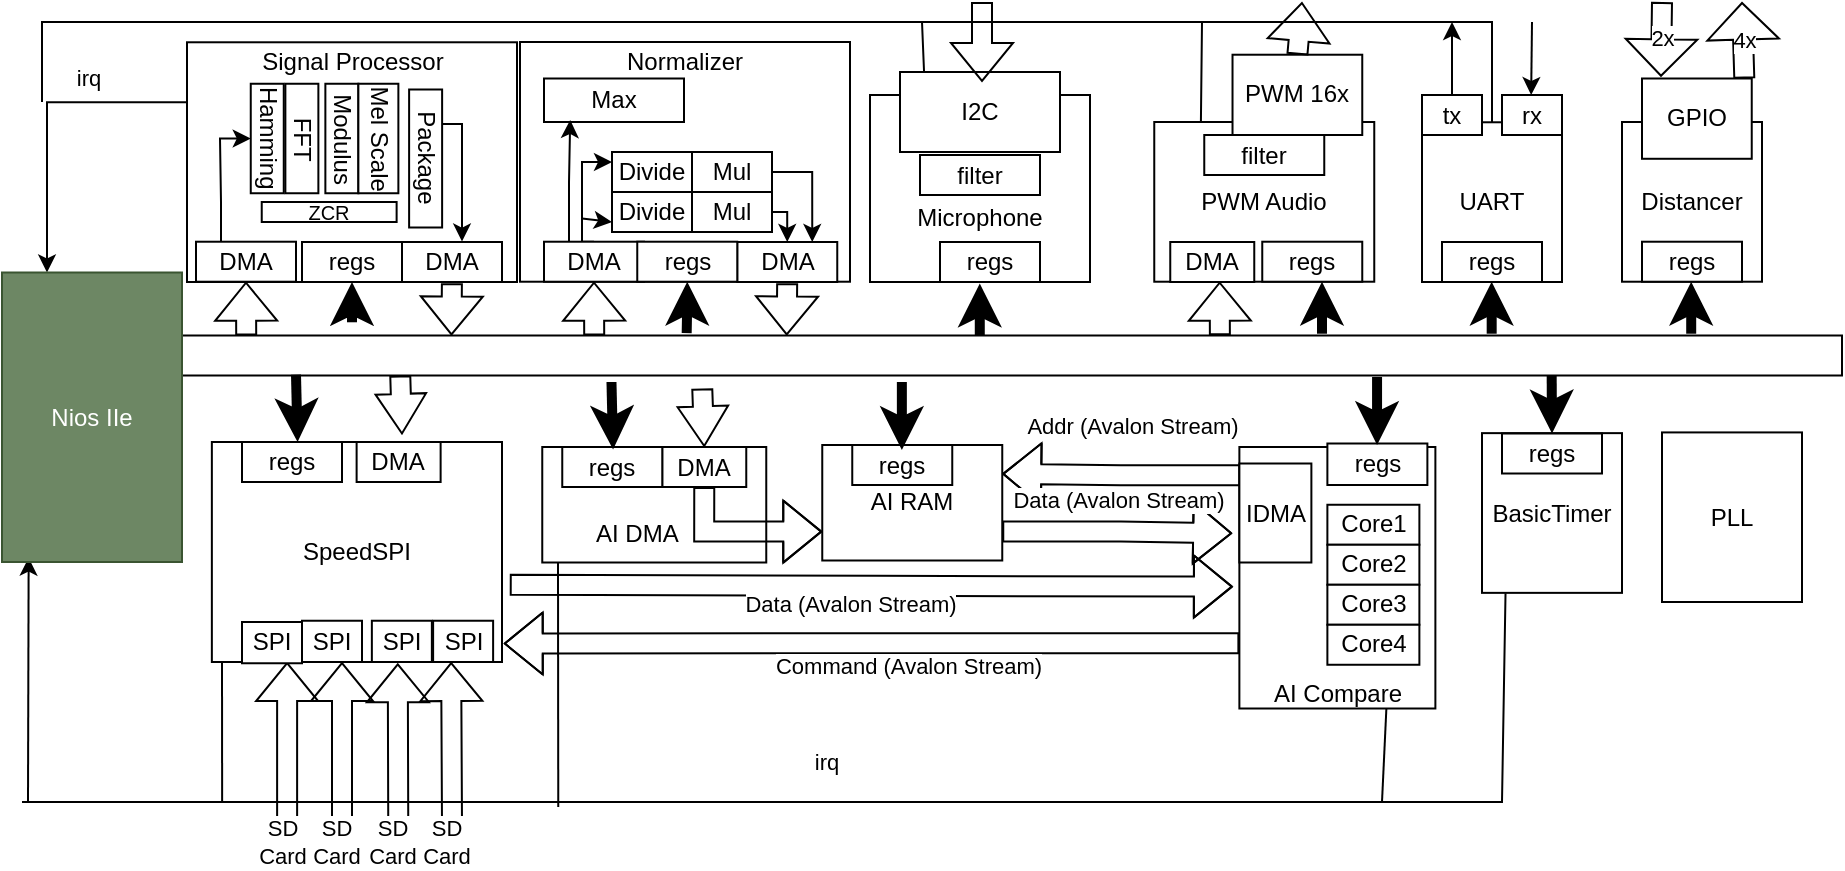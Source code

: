<mxfile version="23.1.5" type="device">
  <diagram name="Strona-1" id="I7DZua1e1ifhqDZcmrwz">
    <mxGraphModel dx="1147" dy="766" grid="1" gridSize="10" guides="1" tooltips="1" connect="1" arrows="1" fold="1" page="1" pageScale="1" pageWidth="1000" pageHeight="450" math="0" shadow="0">
      <root>
        <mxCell id="0" />
        <mxCell id="1" parent="0" />
        <mxCell id="tonet2kMceCvSD0oCQCj-22" value="Data (Avalon Stream)" style="edgeStyle=orthogonalEdgeStyle;rounded=0;orthogonalLoop=1;jettySize=auto;html=1;entryX=-0.033;entryY=0.534;entryDx=0;entryDy=0;shape=flexArrow;entryPerimeter=0;" parent="1" target="tonet2kMceCvSD0oCQCj-4" edge="1">
          <mxGeometry x="-0.058" y="-9" relative="1" as="geometry">
            <mxPoint as="offset" />
            <Array as="points" />
            <mxPoint x="283.87" y="291.403" as="sourcePoint" />
            <mxPoint x="594.0" y="291.382" as="targetPoint" />
          </mxGeometry>
        </mxCell>
        <mxCell id="tonet2kMceCvSD0oCQCj-2" value="SpeedSPI" style="rounded=0;whiteSpace=wrap;html=1;" parent="1" vertex="1">
          <mxGeometry x="134.93" y="220" width="145.07" height="110" as="geometry" />
        </mxCell>
        <mxCell id="tonet2kMceCvSD0oCQCj-3" value="" style="rounded=0;whiteSpace=wrap;html=1;" parent="1" vertex="1">
          <mxGeometry x="100" y="166.75" width="850" height="20" as="geometry" />
        </mxCell>
        <mxCell id="tonet2kMceCvSD0oCQCj-4" value="&lt;br&gt;&lt;br&gt;&lt;br&gt;&lt;br&gt;&lt;br&gt;&lt;br&gt;&lt;br&gt;&lt;br&gt;AI Compare" style="rounded=0;whiteSpace=wrap;html=1;" parent="1" vertex="1">
          <mxGeometry x="648.69" y="222.5" width="98" height="130.75" as="geometry" />
        </mxCell>
        <mxCell id="tonet2kMceCvSD0oCQCj-5" value="&lt;br&gt;&lt;br&gt;Microphone" style="rounded=0;whiteSpace=wrap;html=1;" parent="1" vertex="1">
          <mxGeometry x="464" y="46.5" width="110" height="93.5" as="geometry" />
        </mxCell>
        <mxCell id="35LEq4aCd4Z8V4UaqVQG-8" value="irq" style="edgeStyle=orthogonalEdgeStyle;rounded=0;orthogonalLoop=1;jettySize=auto;html=1;exitX=0;exitY=0.25;exitDx=0;exitDy=0;entryX=0.25;entryY=0;entryDx=0;entryDy=0;" parent="1" source="tonet2kMceCvSD0oCQCj-6" target="tonet2kMceCvSD0oCQCj-1" edge="1">
          <mxGeometry x="-0.362" y="-12" relative="1" as="geometry">
            <mxPoint as="offset" />
          </mxGeometry>
        </mxCell>
        <mxCell id="tonet2kMceCvSD0oCQCj-6" value="Signal Processor&lt;div&gt;&lt;br&gt;&lt;/div&gt;&lt;div&gt;&lt;br&gt;&lt;/div&gt;&lt;div&gt;&lt;br&gt;&lt;/div&gt;&lt;div&gt;&lt;br&gt;&lt;/div&gt;&lt;div&gt;&lt;br&gt;&lt;/div&gt;&lt;div&gt;&lt;br&gt;&lt;/div&gt;&lt;div&gt;&lt;br&gt;&lt;/div&gt;" style="rounded=0;whiteSpace=wrap;html=1;" parent="1" vertex="1">
          <mxGeometry x="122.5" y="20.14" width="165" height="119.86" as="geometry" />
        </mxCell>
        <mxCell id="tonet2kMceCvSD0oCQCj-8" value="DMA" style="rounded=0;whiteSpace=wrap;html=1;" parent="1" vertex="1">
          <mxGeometry x="230" y="120" width="50" height="20" as="geometry" />
        </mxCell>
        <mxCell id="tonet2kMceCvSD0oCQCj-10" value="AI RAM" style="rounded=0;whiteSpace=wrap;html=1;" parent="1" vertex="1">
          <mxGeometry x="440.13" y="221.5" width="90" height="57.75" as="geometry" />
        </mxCell>
        <mxCell id="tonet2kMceCvSD0oCQCj-11" value="&lt;br&gt;&lt;br&gt;AI DMA&amp;nbsp; &amp;nbsp; &amp;nbsp;" style="rounded=0;whiteSpace=wrap;html=1;" parent="1" vertex="1">
          <mxGeometry x="300.13" y="222.5" width="112" height="57.75" as="geometry" />
        </mxCell>
        <mxCell id="35LEq4aCd4Z8V4UaqVQG-35" style="edgeStyle=orthogonalEdgeStyle;rounded=0;orthogonalLoop=1;jettySize=auto;html=1;exitX=0.25;exitY=0;exitDx=0;exitDy=0;entryX=0.5;entryY=1;entryDx=0;entryDy=0;" parent="1" source="tonet2kMceCvSD0oCQCj-12" target="35LEq4aCd4Z8V4UaqVQG-23" edge="1">
          <mxGeometry relative="1" as="geometry">
            <Array as="points">
              <mxPoint x="139" y="100" />
              <mxPoint x="139" y="68" />
            </Array>
          </mxGeometry>
        </mxCell>
        <mxCell id="tonet2kMceCvSD0oCQCj-12" value="DMA" style="rounded=0;whiteSpace=wrap;html=1;" parent="1" vertex="1">
          <mxGeometry x="127" y="119.86" width="50" height="20" as="geometry" />
        </mxCell>
        <mxCell id="tonet2kMceCvSD0oCQCj-19" style="edgeStyle=orthogonalEdgeStyle;rounded=0;orthogonalLoop=1;jettySize=auto;html=1;exitX=0.5;exitY=1;exitDx=0;exitDy=0;entryX=0;entryY=0.75;entryDx=0;entryDy=0;shape=flexArrow;" parent="1" source="tonet2kMceCvSD0oCQCj-7" target="tonet2kMceCvSD0oCQCj-10" edge="1">
          <mxGeometry relative="1" as="geometry" />
        </mxCell>
        <mxCell id="tonet2kMceCvSD0oCQCj-7" value="DMA" style="rounded=0;whiteSpace=wrap;html=1;" parent="1" vertex="1">
          <mxGeometry x="360.13" y="222.5" width="42" height="20" as="geometry" />
        </mxCell>
        <mxCell id="tonet2kMceCvSD0oCQCj-13" value="regs" style="rounded=0;whiteSpace=wrap;html=1;" parent="1" vertex="1">
          <mxGeometry x="310.13" y="222.5" width="50" height="20" as="geometry" />
        </mxCell>
        <mxCell id="tonet2kMceCvSD0oCQCj-15" value="regs" style="rounded=0;whiteSpace=wrap;html=1;" parent="1" vertex="1">
          <mxGeometry x="499" y="120" width="50" height="20" as="geometry" />
        </mxCell>
        <mxCell id="tonet2kMceCvSD0oCQCj-16" value="regs" style="rounded=0;whiteSpace=wrap;html=1;" parent="1" vertex="1">
          <mxGeometry x="692.69" y="220.75" width="50" height="20.75" as="geometry" />
        </mxCell>
        <mxCell id="tonet2kMceCvSD0oCQCj-17" value="regs" style="rounded=0;whiteSpace=wrap;html=1;" parent="1" vertex="1">
          <mxGeometry x="180" y="120" width="50" height="20" as="geometry" />
        </mxCell>
        <mxCell id="JLmv91pbufhecPj-X8_o-48" style="edgeStyle=orthogonalEdgeStyle;rounded=0;orthogonalLoop=1;jettySize=auto;html=1;exitX=0.017;exitY=0.119;exitDx=0;exitDy=0;entryX=1;entryY=0.25;entryDx=0;entryDy=0;exitPerimeter=0;shape=flexArrow;" parent="1" source="tonet2kMceCvSD0oCQCj-20" target="tonet2kMceCvSD0oCQCj-10" edge="1">
          <mxGeometry relative="1" as="geometry" />
        </mxCell>
        <mxCell id="JLmv91pbufhecPj-X8_o-49" value="Addr (Avalon Stream)" style="edgeLabel;html=1;align=center;verticalAlign=middle;resizable=0;points=[];" parent="JLmv91pbufhecPj-X8_o-48" vertex="1" connectable="0">
          <mxGeometry x="0.162" y="-9" relative="1" as="geometry">
            <mxPoint x="14" y="-15" as="offset" />
          </mxGeometry>
        </mxCell>
        <mxCell id="tonet2kMceCvSD0oCQCj-20" value="IDMA" style="rounded=0;whiteSpace=wrap;html=1;" parent="1" vertex="1">
          <mxGeometry x="648.69" y="230.75" width="36" height="49.5" as="geometry" />
        </mxCell>
        <mxCell id="tonet2kMceCvSD0oCQCj-25" value="" style="endArrow=classic;html=1;rounded=0;entryX=0.5;entryY=0;entryDx=0;entryDy=0;exitX=0.243;exitY=0.939;exitDx=0;exitDy=0;exitPerimeter=0;strokeWidth=5;" parent="1" edge="1">
          <mxGeometry width="50" height="50" relative="1" as="geometry">
            <mxPoint x="334.74" y="190.0" as="sourcePoint" />
            <mxPoint x="335.53" y="223.72" as="targetPoint" />
          </mxGeometry>
        </mxCell>
        <mxCell id="tonet2kMceCvSD0oCQCj-27" value="" style="endArrow=classic;html=1;rounded=0;entryX=0.5;entryY=0;entryDx=0;entryDy=0;shape=flexArrow;endWidth=14.286;endSize=6.267;" parent="1" target="tonet2kMceCvSD0oCQCj-7" edge="1">
          <mxGeometry width="50" height="50" relative="1" as="geometry">
            <mxPoint x="380.13" y="193.25" as="sourcePoint" />
            <mxPoint x="430.13" y="203.25" as="targetPoint" />
          </mxGeometry>
        </mxCell>
        <mxCell id="tonet2kMceCvSD0oCQCj-28" value="" style="endArrow=classic;html=1;rounded=0;entryX=0.5;entryY=1;entryDx=0;entryDy=0;shape=flexArrow;exitX=0.155;exitY=0.007;exitDx=0;exitDy=0;exitPerimeter=0;" parent="1" target="tonet2kMceCvSD0oCQCj-12" edge="1">
          <mxGeometry width="50" height="50" relative="1" as="geometry">
            <mxPoint x="152.1" y="166.75" as="sourcePoint" />
            <mxPoint x="267" y="238.11" as="targetPoint" />
          </mxGeometry>
        </mxCell>
        <mxCell id="tonet2kMceCvSD0oCQCj-29" style="edgeStyle=orthogonalEdgeStyle;rounded=0;orthogonalLoop=1;jettySize=auto;html=1;entryX=0.309;entryY=-0.032;entryDx=0;entryDy=0;entryPerimeter=0;shape=flexArrow;" parent="1" edge="1">
          <mxGeometry relative="1" as="geometry">
            <mxPoint x="254.95" y="140.64" as="sourcePoint" />
            <mxPoint x="254.73" y="166.75" as="targetPoint" />
          </mxGeometry>
        </mxCell>
        <mxCell id="tonet2kMceCvSD0oCQCj-30" value="" style="endArrow=classic;html=1;rounded=0;entryX=0.5;entryY=1;entryDx=0;entryDy=0;strokeWidth=5;" parent="1" target="tonet2kMceCvSD0oCQCj-17" edge="1">
          <mxGeometry width="50" height="50" relative="1" as="geometry">
            <mxPoint x="205" y="160.14" as="sourcePoint" />
            <mxPoint x="287" y="170" as="targetPoint" />
          </mxGeometry>
        </mxCell>
        <mxCell id="35LEq4aCd4Z8V4UaqVQG-1" value="regs" style="rounded=0;whiteSpace=wrap;html=1;" parent="1" vertex="1">
          <mxGeometry x="455.13" y="221.5" width="50" height="20" as="geometry" />
        </mxCell>
        <mxCell id="35LEq4aCd4Z8V4UaqVQG-2" value="" style="endArrow=classic;html=1;rounded=0;entryX=0.5;entryY=0;entryDx=0;entryDy=0;exitX=0.155;exitY=0.929;exitDx=0;exitDy=0;exitPerimeter=0;strokeWidth=5;" parent="1" edge="1">
          <mxGeometry width="50" height="50" relative="1" as="geometry">
            <mxPoint x="479.93" y="190" as="sourcePoint" />
            <mxPoint x="479.93" y="224" as="targetPoint" />
          </mxGeometry>
        </mxCell>
        <mxCell id="35LEq4aCd4Z8V4UaqVQG-3" value="" style="endArrow=none;html=1;rounded=0;" parent="1" edge="1">
          <mxGeometry width="50" height="50" relative="1" as="geometry">
            <mxPoint x="308" y="280" as="sourcePoint" />
            <mxPoint x="308.13" y="402.5" as="targetPoint" />
          </mxGeometry>
        </mxCell>
        <mxCell id="35LEq4aCd4Z8V4UaqVQG-5" value="" style="endArrow=none;html=1;rounded=0;exitX=0.75;exitY=1;exitDx=0;exitDy=0;" parent="1" source="tonet2kMceCvSD0oCQCj-4" edge="1">
          <mxGeometry width="50" height="50" relative="1" as="geometry">
            <mxPoint x="548.69" y="282.5" as="sourcePoint" />
            <mxPoint x="720" y="400" as="targetPoint" />
          </mxGeometry>
        </mxCell>
        <mxCell id="35LEq4aCd4Z8V4UaqVQG-6" value="irq" style="endArrow=none;html=1;rounded=0;" parent="1" edge="1">
          <mxGeometry x="-0.216" y="-20" width="50" height="50" relative="1" as="geometry">
            <mxPoint x="700" y="400" as="sourcePoint" />
            <mxPoint x="40" y="400" as="targetPoint" />
            <mxPoint as="offset" />
          </mxGeometry>
        </mxCell>
        <mxCell id="35LEq4aCd4Z8V4UaqVQG-9" value="" style="endArrow=classic;html=1;rounded=0;entryX=0.148;entryY=0.985;entryDx=0;entryDy=0;entryPerimeter=0;" parent="1" target="tonet2kMceCvSD0oCQCj-1" edge="1">
          <mxGeometry width="50" height="50" relative="1" as="geometry">
            <mxPoint x="43" y="400" as="sourcePoint" />
            <mxPoint x="450" y="240" as="targetPoint" />
          </mxGeometry>
        </mxCell>
        <mxCell id="35LEq4aCd4Z8V4UaqVQG-10" value="" style="endArrow=classic;html=1;rounded=0;entryX=0.5;entryY=1;entryDx=0;entryDy=0;exitX=0.46;exitY=-0.019;exitDx=0;exitDy=0;exitPerimeter=0;strokeWidth=5;" parent="1" edge="1">
          <mxGeometry width="50" height="50" relative="1" as="geometry">
            <mxPoint x="518.89" y="166.75" as="sourcePoint" />
            <mxPoint x="518.89" y="140.75" as="targetPoint" />
          </mxGeometry>
        </mxCell>
        <mxCell id="35LEq4aCd4Z8V4UaqVQG-13" value="" style="endArrow=classic;html=1;rounded=0;entryX=0.5;entryY=0;entryDx=0;entryDy=0;exitX=0.155;exitY=0.929;exitDx=0;exitDy=0;exitPerimeter=0;strokeWidth=5;" parent="1" edge="1">
          <mxGeometry width="50" height="50" relative="1" as="geometry">
            <mxPoint x="717.53" y="187.5" as="sourcePoint" />
            <mxPoint x="717.53" y="221.5" as="targetPoint" />
          </mxGeometry>
        </mxCell>
        <mxCell id="35LEq4aCd4Z8V4UaqVQG-15" value="Normalizer&lt;br&gt;&lt;br&gt;&lt;br&gt;&lt;br&gt;&lt;div&gt;&lt;br&gt;&lt;/div&gt;&lt;div&gt;&lt;br&gt;&lt;/div&gt;&lt;div&gt;&lt;br&gt;&lt;/div&gt;&lt;div&gt;&lt;br&gt;&lt;/div&gt;" style="rounded=0;whiteSpace=wrap;html=1;" parent="1" vertex="1">
          <mxGeometry x="289" y="20" width="165" height="119.86" as="geometry" />
        </mxCell>
        <mxCell id="35LEq4aCd4Z8V4UaqVQG-16" value="DMA" style="rounded=0;whiteSpace=wrap;html=1;" parent="1" vertex="1">
          <mxGeometry x="397.63" y="120.0" width="50" height="20" as="geometry" />
        </mxCell>
        <mxCell id="35LEq4aCd4Z8V4UaqVQG-46" style="edgeStyle=orthogonalEdgeStyle;rounded=0;orthogonalLoop=1;jettySize=auto;html=1;exitX=0.5;exitY=0;exitDx=0;exitDy=0;entryX=0;entryY=0.25;entryDx=0;entryDy=0;" parent="1" source="35LEq4aCd4Z8V4UaqVQG-17" target="35LEq4aCd4Z8V4UaqVQG-44" edge="1">
          <mxGeometry relative="1" as="geometry">
            <Array as="points">
              <mxPoint x="320" y="120" />
              <mxPoint x="320" y="80" />
            </Array>
          </mxGeometry>
        </mxCell>
        <mxCell id="35LEq4aCd4Z8V4UaqVQG-17" value="DMA" style="rounded=0;whiteSpace=wrap;html=1;" parent="1" vertex="1">
          <mxGeometry x="301" y="119.86" width="50" height="20" as="geometry" />
        </mxCell>
        <mxCell id="35LEq4aCd4Z8V4UaqVQG-18" value="regs" style="rounded=0;whiteSpace=wrap;html=1;" parent="1" vertex="1">
          <mxGeometry x="347.63" y="119.86" width="50" height="20" as="geometry" />
        </mxCell>
        <mxCell id="35LEq4aCd4Z8V4UaqVQG-19" value="" style="endArrow=classic;html=1;rounded=0;entryX=0.5;entryY=1;entryDx=0;entryDy=0;shape=flexArrow;exitX=0.155;exitY=0.007;exitDx=0;exitDy=0;exitPerimeter=0;" parent="1" target="35LEq4aCd4Z8V4UaqVQG-17" edge="1">
          <mxGeometry width="50" height="50" relative="1" as="geometry">
            <mxPoint x="326.1" y="166.75" as="sourcePoint" />
            <mxPoint x="441" y="238.11" as="targetPoint" />
          </mxGeometry>
        </mxCell>
        <mxCell id="35LEq4aCd4Z8V4UaqVQG-20" style="edgeStyle=orthogonalEdgeStyle;rounded=0;orthogonalLoop=1;jettySize=auto;html=1;entryX=0.309;entryY=-0.032;entryDx=0;entryDy=0;entryPerimeter=0;shape=flexArrow;" parent="1" edge="1">
          <mxGeometry relative="1" as="geometry">
            <mxPoint x="422.58" y="140.64" as="sourcePoint" />
            <mxPoint x="422.36" y="166.75" as="targetPoint" />
          </mxGeometry>
        </mxCell>
        <mxCell id="35LEq4aCd4Z8V4UaqVQG-21" value="" style="endArrow=classic;html=1;rounded=0;entryX=0.5;entryY=1;entryDx=0;entryDy=0;strokeWidth=5;exitX=0.693;exitY=-0.052;exitDx=0;exitDy=0;exitPerimeter=0;" parent="1" target="35LEq4aCd4Z8V4UaqVQG-18" edge="1">
          <mxGeometry width="50" height="50" relative="1" as="geometry">
            <mxPoint x="372.34" y="165.57" as="sourcePoint" />
            <mxPoint x="447.63" y="169.72" as="targetPoint" />
            <Array as="points">
              <mxPoint x="372.63" y="149.86" />
            </Array>
          </mxGeometry>
        </mxCell>
        <mxCell id="35LEq4aCd4Z8V4UaqVQG-23" value="Hamming" style="rounded=0;whiteSpace=wrap;html=1;rotation=90;" parent="1" vertex="1">
          <mxGeometry x="135.25" y="60" width="54.75" height="16.5" as="geometry" />
        </mxCell>
        <mxCell id="35LEq4aCd4Z8V4UaqVQG-24" value="FFT" style="rounded=0;whiteSpace=wrap;html=1;rotation=90;" parent="1" vertex="1">
          <mxGeometry x="152.56" y="60" width="54.75" height="16.5" as="geometry" />
        </mxCell>
        <mxCell id="35LEq4aCd4Z8V4UaqVQG-26" value="Modulus" style="rounded=0;whiteSpace=wrap;html=1;rotation=90;" parent="1" vertex="1">
          <mxGeometry x="172.56" y="60" width="54.75" height="16.5" as="geometry" />
        </mxCell>
        <mxCell id="35LEq4aCd4Z8V4UaqVQG-29" value="Mel Scale" style="rounded=0;whiteSpace=wrap;html=1;rotation=90;" parent="1" vertex="1">
          <mxGeometry x="190.81" y="58.25" width="54.75" height="20" as="geometry" />
        </mxCell>
        <mxCell id="35LEq4aCd4Z8V4UaqVQG-39" style="edgeStyle=orthogonalEdgeStyle;rounded=0;orthogonalLoop=1;jettySize=auto;html=1;exitX=0.25;exitY=0;exitDx=0;exitDy=0;entryX=0.599;entryY=-0.01;entryDx=0;entryDy=0;entryPerimeter=0;" parent="1" source="35LEq4aCd4Z8V4UaqVQG-30" target="tonet2kMceCvSD0oCQCj-8" edge="1">
          <mxGeometry relative="1" as="geometry">
            <mxPoint x="260" y="100" as="targetPoint" />
            <Array as="points">
              <mxPoint x="260" y="61" />
              <mxPoint x="260" y="120" />
            </Array>
          </mxGeometry>
        </mxCell>
        <mxCell id="35LEq4aCd4Z8V4UaqVQG-30" value="Package" style="rounded=0;whiteSpace=wrap;html=1;rotation=90;" parent="1" vertex="1">
          <mxGeometry x="207.31" y="70" width="69" height="16.5" as="geometry" />
        </mxCell>
        <mxCell id="35LEq4aCd4Z8V4UaqVQG-34" value="&lt;font style=&quot;font-size: 10px;&quot;&gt;ZCR&lt;/font&gt;" style="rounded=0;whiteSpace=wrap;html=1;" parent="1" vertex="1">
          <mxGeometry x="159.87" y="100" width="67.44" height="10" as="geometry" />
        </mxCell>
        <mxCell id="35LEq4aCd4Z8V4UaqVQG-40" value="Max" style="rounded=0;whiteSpace=wrap;html=1;" parent="1" vertex="1">
          <mxGeometry x="301" y="38.25" width="70" height="21.75" as="geometry" />
        </mxCell>
        <mxCell id="35LEq4aCd4Z8V4UaqVQG-41" style="edgeStyle=orthogonalEdgeStyle;rounded=0;orthogonalLoop=1;jettySize=auto;html=1;exitX=0.25;exitY=0;exitDx=0;exitDy=0;entryX=0.187;entryY=0.954;entryDx=0;entryDy=0;entryPerimeter=0;" parent="1" source="35LEq4aCd4Z8V4UaqVQG-17" target="35LEq4aCd4Z8V4UaqVQG-40" edge="1">
          <mxGeometry relative="1" as="geometry" />
        </mxCell>
        <mxCell id="35LEq4aCd4Z8V4UaqVQG-42" value="Divide" style="rounded=0;whiteSpace=wrap;html=1;" parent="1" vertex="1">
          <mxGeometry x="335" y="95" width="40" height="20" as="geometry" />
        </mxCell>
        <mxCell id="35LEq4aCd4Z8V4UaqVQG-49" style="edgeStyle=orthogonalEdgeStyle;rounded=0;orthogonalLoop=1;jettySize=auto;html=1;exitX=1;exitY=0.5;exitDx=0;exitDy=0;entryX=0.5;entryY=0;entryDx=0;entryDy=0;" parent="1" source="35LEq4aCd4Z8V4UaqVQG-43" target="35LEq4aCd4Z8V4UaqVQG-16" edge="1">
          <mxGeometry relative="1" as="geometry" />
        </mxCell>
        <mxCell id="35LEq4aCd4Z8V4UaqVQG-43" value="Mul" style="rounded=0;whiteSpace=wrap;html=1;" parent="1" vertex="1">
          <mxGeometry x="375" y="95" width="40" height="20" as="geometry" />
        </mxCell>
        <mxCell id="35LEq4aCd4Z8V4UaqVQG-44" value="Divide" style="rounded=0;whiteSpace=wrap;html=1;" parent="1" vertex="1">
          <mxGeometry x="335" y="75" width="40" height="20" as="geometry" />
        </mxCell>
        <mxCell id="35LEq4aCd4Z8V4UaqVQG-50" style="edgeStyle=orthogonalEdgeStyle;rounded=0;orthogonalLoop=1;jettySize=auto;html=1;exitX=1;exitY=0.5;exitDx=0;exitDy=0;entryX=0.75;entryY=0;entryDx=0;entryDy=0;" parent="1" source="35LEq4aCd4Z8V4UaqVQG-45" target="35LEq4aCd4Z8V4UaqVQG-16" edge="1">
          <mxGeometry relative="1" as="geometry" />
        </mxCell>
        <mxCell id="35LEq4aCd4Z8V4UaqVQG-45" value="Mul" style="rounded=0;whiteSpace=wrap;html=1;" parent="1" vertex="1">
          <mxGeometry x="375" y="75" width="40" height="20" as="geometry" />
        </mxCell>
        <mxCell id="35LEq4aCd4Z8V4UaqVQG-47" value="" style="endArrow=classic;html=1;rounded=0;entryX=0;entryY=0.75;entryDx=0;entryDy=0;" parent="1" target="35LEq4aCd4Z8V4UaqVQG-42" edge="1">
          <mxGeometry width="50" height="50" relative="1" as="geometry">
            <mxPoint x="320" y="108.25" as="sourcePoint" />
            <mxPoint x="370" y="58.25" as="targetPoint" />
          </mxGeometry>
        </mxCell>
        <mxCell id="35LEq4aCd4Z8V4UaqVQG-51" value="Core1" style="rounded=0;whiteSpace=wrap;html=1;" parent="1" vertex="1">
          <mxGeometry x="692.69" y="251.38" width="46" height="20" as="geometry" />
        </mxCell>
        <mxCell id="35LEq4aCd4Z8V4UaqVQG-52" value="Core2" style="rounded=0;whiteSpace=wrap;html=1;" parent="1" vertex="1">
          <mxGeometry x="692.69" y="271.38" width="46" height="20" as="geometry" />
        </mxCell>
        <mxCell id="35LEq4aCd4Z8V4UaqVQG-53" value="Core3" style="rounded=0;whiteSpace=wrap;html=1;" parent="1" vertex="1">
          <mxGeometry x="692.69" y="291.38" width="46" height="20" as="geometry" />
        </mxCell>
        <mxCell id="35LEq4aCd4Z8V4UaqVQG-54" value="Core4" style="rounded=0;whiteSpace=wrap;html=1;" parent="1" vertex="1">
          <mxGeometry x="692.69" y="311.38" width="46" height="20" as="geometry" />
        </mxCell>
        <mxCell id="tonet2kMceCvSD0oCQCj-1" value="Nios IIe" style="rounded=0;whiteSpace=wrap;html=1;fillColor=#6d8764;fontColor=#ffffff;strokeColor=#3A5431;" parent="1" vertex="1">
          <mxGeometry x="30" y="135.25" width="90" height="144.75" as="geometry" />
        </mxCell>
        <mxCell id="E3ScxHlMdfL-7eoT-iMu-4" style="edgeStyle=orthogonalEdgeStyle;rounded=0;orthogonalLoop=1;jettySize=auto;html=1;exitX=1;exitY=0.75;exitDx=0;exitDy=0;entryX=-0.1;entryY=0.704;entryDx=0;entryDy=0;entryPerimeter=0;shape=flexArrow;" parent="1" source="tonet2kMceCvSD0oCQCj-10" target="tonet2kMceCvSD0oCQCj-20" edge="1">
          <mxGeometry relative="1" as="geometry" />
        </mxCell>
        <mxCell id="JLmv91pbufhecPj-X8_o-45" value="Data (Avalon Stream)" style="edgeLabel;html=1;align=center;verticalAlign=middle;resizable=0;points=[];" parent="E3ScxHlMdfL-7eoT-iMu-4" vertex="1" connectable="0">
          <mxGeometry x="0.097" y="11" relative="1" as="geometry">
            <mxPoint x="-5" y="-6" as="offset" />
          </mxGeometry>
        </mxCell>
        <mxCell id="JLmv91pbufhecPj-X8_o-1" value="regs" style="rounded=0;whiteSpace=wrap;html=1;" parent="1" vertex="1">
          <mxGeometry x="150" y="220" width="50" height="20" as="geometry" />
        </mxCell>
        <mxCell id="JLmv91pbufhecPj-X8_o-2" value="DMA" style="rounded=0;whiteSpace=wrap;html=1;" parent="1" vertex="1">
          <mxGeometry x="207.31" y="220" width="42" height="20" as="geometry" />
        </mxCell>
        <mxCell id="JLmv91pbufhecPj-X8_o-4" value="" style="endArrow=classic;html=1;rounded=0;entryX=0.5;entryY=0;entryDx=0;entryDy=0;shape=flexArrow;endWidth=14.286;endSize=6.267;" parent="1" edge="1">
          <mxGeometry width="50" height="50" relative="1" as="geometry">
            <mxPoint x="229.13" y="186.75" as="sourcePoint" />
            <mxPoint x="230" y="216.25" as="targetPoint" />
          </mxGeometry>
        </mxCell>
        <mxCell id="JLmv91pbufhecPj-X8_o-5" value="" style="endArrow=classic;html=1;rounded=0;entryX=0.5;entryY=0;entryDx=0;entryDy=0;exitX=0.243;exitY=0.939;exitDx=0;exitDy=0;exitPerimeter=0;strokeWidth=5;" parent="1" edge="1">
          <mxGeometry width="50" height="50" relative="1" as="geometry">
            <mxPoint x="177.0" y="186.28" as="sourcePoint" />
            <mxPoint x="177.79" y="220" as="targetPoint" />
          </mxGeometry>
        </mxCell>
        <mxCell id="JLmv91pbufhecPj-X8_o-9" value="SD &lt;br&gt;Card" style="shape=flexArrow;endArrow=classic;html=1;rounded=0;" parent="1" edge="1">
          <mxGeometry x="-1" y="10" width="50" height="50" relative="1" as="geometry">
            <mxPoint x="255" y="410" as="sourcePoint" />
            <mxPoint x="254.58" y="330" as="targetPoint" />
            <mxPoint x="7" y="10" as="offset" />
          </mxGeometry>
        </mxCell>
        <mxCell id="JLmv91pbufhecPj-X8_o-11" value="SD &lt;br&gt;Card" style="shape=flexArrow;endArrow=classic;html=1;rounded=0;" parent="1" edge="1">
          <mxGeometry x="-1" y="10" width="50" height="50" relative="1" as="geometry">
            <mxPoint x="228.12" y="410" as="sourcePoint" />
            <mxPoint x="227.89" y="330.63" as="targetPoint" />
            <mxPoint x="7" y="10" as="offset" />
          </mxGeometry>
        </mxCell>
        <mxCell id="JLmv91pbufhecPj-X8_o-12" value="SD &lt;br&gt;Card" style="shape=flexArrow;endArrow=classic;html=1;rounded=0;" parent="1" edge="1">
          <mxGeometry x="-1" y="10" width="50" height="50" relative="1" as="geometry">
            <mxPoint x="200" y="410" as="sourcePoint" />
            <mxPoint x="200.0" y="330" as="targetPoint" />
            <mxPoint x="7" y="10" as="offset" />
          </mxGeometry>
        </mxCell>
        <mxCell id="JLmv91pbufhecPj-X8_o-13" value="SD &lt;br&gt;Card" style="shape=flexArrow;endArrow=classic;html=1;rounded=0;" parent="1" edge="1">
          <mxGeometry x="-1" y="10" width="50" height="50" relative="1" as="geometry">
            <mxPoint x="172.56" y="410" as="sourcePoint" />
            <mxPoint x="172.56" y="330" as="targetPoint" />
            <mxPoint x="7" y="10" as="offset" />
          </mxGeometry>
        </mxCell>
        <mxCell id="JLmv91pbufhecPj-X8_o-14" value="" style="endArrow=none;html=1;rounded=0;exitX=0;exitY=1;exitDx=0;exitDy=0;" parent="1" edge="1">
          <mxGeometry width="50" height="50" relative="1" as="geometry">
            <mxPoint x="140.0" y="330" as="sourcePoint" />
            <mxPoint x="140.07" y="400" as="targetPoint" />
          </mxGeometry>
        </mxCell>
        <mxCell id="JLmv91pbufhecPj-X8_o-16" value="SPI" style="rounded=0;whiteSpace=wrap;html=1;" parent="1" vertex="1">
          <mxGeometry x="150" y="310" width="30" height="20.63" as="geometry" />
        </mxCell>
        <mxCell id="JLmv91pbufhecPj-X8_o-17" value="SPI" style="rounded=0;whiteSpace=wrap;html=1;" parent="1" vertex="1">
          <mxGeometry x="180" y="309.37" width="30" height="20.63" as="geometry" />
        </mxCell>
        <mxCell id="JLmv91pbufhecPj-X8_o-19" value="SPI" style="rounded=0;whiteSpace=wrap;html=1;" parent="1" vertex="1">
          <mxGeometry x="214.93" y="309.37" width="30" height="20.63" as="geometry" />
        </mxCell>
        <mxCell id="JLmv91pbufhecPj-X8_o-20" value="SPI" style="rounded=0;whiteSpace=wrap;html=1;" parent="1" vertex="1">
          <mxGeometry x="245.56" y="309.37" width="30" height="20.63" as="geometry" />
        </mxCell>
        <mxCell id="JLmv91pbufhecPj-X8_o-23" value="" style="endArrow=none;html=1;rounded=0;entryX=0.25;entryY=0;entryDx=0;entryDy=0;" parent="1" target="tonet2kMceCvSD0oCQCj-5" edge="1">
          <mxGeometry width="50" height="50" relative="1" as="geometry">
            <mxPoint x="50" y="50" as="sourcePoint" />
            <mxPoint x="580" y="460" as="targetPoint" />
            <Array as="points">
              <mxPoint x="50" y="10" />
              <mxPoint x="490" y="10" />
            </Array>
          </mxGeometry>
        </mxCell>
        <mxCell id="JLmv91pbufhecPj-X8_o-15" value="I2C" style="rounded=0;whiteSpace=wrap;html=1;" parent="1" vertex="1">
          <mxGeometry x="479" y="35" width="80" height="40" as="geometry" />
        </mxCell>
        <mxCell id="JLmv91pbufhecPj-X8_o-24" value="filter" style="rounded=0;whiteSpace=wrap;html=1;" parent="1" vertex="1">
          <mxGeometry x="489" y="76.5" width="60" height="20" as="geometry" />
        </mxCell>
        <mxCell id="JLmv91pbufhecPj-X8_o-25" value="PWM Audio" style="rounded=0;whiteSpace=wrap;html=1;" parent="1" vertex="1">
          <mxGeometry x="606.13" y="60" width="110" height="79.86" as="geometry" />
        </mxCell>
        <mxCell id="JLmv91pbufhecPj-X8_o-26" value="regs" style="rounded=0;whiteSpace=wrap;html=1;" parent="1" vertex="1">
          <mxGeometry x="660.13" y="119.86" width="50" height="20" as="geometry" />
        </mxCell>
        <mxCell id="JLmv91pbufhecPj-X8_o-28" value="" style="endArrow=classic;html=1;rounded=0;entryX=0.5;entryY=1;entryDx=0;entryDy=0;exitX=0.46;exitY=-0.019;exitDx=0;exitDy=0;exitPerimeter=0;strokeWidth=5;" parent="1" edge="1">
          <mxGeometry width="50" height="50" relative="1" as="geometry">
            <mxPoint x="690" y="165.86" as="sourcePoint" />
            <mxPoint x="690" y="139.86" as="targetPoint" />
          </mxGeometry>
        </mxCell>
        <mxCell id="JLmv91pbufhecPj-X8_o-29" value="DMA" style="rounded=0;whiteSpace=wrap;html=1;" parent="1" vertex="1">
          <mxGeometry x="614.13" y="120" width="42" height="20" as="geometry" />
        </mxCell>
        <mxCell id="JLmv91pbufhecPj-X8_o-30" value="" style="endArrow=classic;html=1;rounded=0;entryX=0.5;entryY=1;entryDx=0;entryDy=0;shape=flexArrow;exitX=0.155;exitY=0.007;exitDx=0;exitDy=0;exitPerimeter=0;" parent="1" edge="1">
          <mxGeometry width="50" height="50" relative="1" as="geometry">
            <mxPoint x="638.94" y="166.61" as="sourcePoint" />
            <mxPoint x="638.84" y="139.86" as="targetPoint" />
          </mxGeometry>
        </mxCell>
        <mxCell id="JLmv91pbufhecPj-X8_o-31" value="filter" style="rounded=0;whiteSpace=wrap;html=1;" parent="1" vertex="1">
          <mxGeometry x="631.13" y="66.5" width="60" height="20" as="geometry" />
        </mxCell>
        <mxCell id="JLmv91pbufhecPj-X8_o-32" value="PWM 16x" style="rounded=0;whiteSpace=wrap;html=1;" parent="1" vertex="1">
          <mxGeometry x="645.26" y="26.36" width="64.87" height="40.14" as="geometry" />
        </mxCell>
        <mxCell id="JLmv91pbufhecPj-X8_o-34" value="" style="endArrow=none;html=1;rounded=0;entryX=0.212;entryY=0.002;entryDx=0;entryDy=0;entryPerimeter=0;" parent="1" target="JLmv91pbufhecPj-X8_o-25" edge="1">
          <mxGeometry width="50" height="50" relative="1" as="geometry">
            <mxPoint x="490" y="10" as="sourcePoint" />
            <mxPoint x="550" y="160" as="targetPoint" />
            <Array as="points">
              <mxPoint x="630" y="10" />
            </Array>
          </mxGeometry>
        </mxCell>
        <mxCell id="JLmv91pbufhecPj-X8_o-35" value="" style="shape=flexArrow;endArrow=classic;html=1;rounded=0;" parent="1" edge="1">
          <mxGeometry width="50" height="50" relative="1" as="geometry">
            <mxPoint x="520" as="sourcePoint" />
            <mxPoint x="520" y="40" as="targetPoint" />
          </mxGeometry>
        </mxCell>
        <mxCell id="JLmv91pbufhecPj-X8_o-36" value="" style="shape=flexArrow;endArrow=classic;html=1;rounded=0;exitX=0.5;exitY=0;exitDx=0;exitDy=0;" parent="1" source="JLmv91pbufhecPj-X8_o-32" edge="1">
          <mxGeometry width="50" height="50" relative="1" as="geometry">
            <mxPoint x="500" y="240" as="sourcePoint" />
            <mxPoint x="680" as="targetPoint" />
          </mxGeometry>
        </mxCell>
        <mxCell id="JLmv91pbufhecPj-X8_o-37" value="UART" style="rounded=0;whiteSpace=wrap;html=1;" parent="1" vertex="1">
          <mxGeometry x="740" y="60.14" width="70" height="79.86" as="geometry" />
        </mxCell>
        <mxCell id="JLmv91pbufhecPj-X8_o-39" value="regs" style="rounded=0;whiteSpace=wrap;html=1;" parent="1" vertex="1">
          <mxGeometry x="750" y="120.0" width="50" height="20" as="geometry" />
        </mxCell>
        <mxCell id="JLmv91pbufhecPj-X8_o-41" value="tx" style="rounded=0;whiteSpace=wrap;html=1;" parent="1" vertex="1">
          <mxGeometry x="740" y="46.5" width="30" height="20" as="geometry" />
        </mxCell>
        <mxCell id="JLmv91pbufhecPj-X8_o-42" value="rx" style="rounded=0;whiteSpace=wrap;html=1;" parent="1" vertex="1">
          <mxGeometry x="780" y="46.5" width="30" height="20" as="geometry" />
        </mxCell>
        <mxCell id="JLmv91pbufhecPj-X8_o-43" value="" style="endArrow=classic;html=1;rounded=0;exitX=0.5;exitY=0;exitDx=0;exitDy=0;" parent="1" source="JLmv91pbufhecPj-X8_o-41" edge="1">
          <mxGeometry width="50" height="50" relative="1" as="geometry">
            <mxPoint x="680" y="140" as="sourcePoint" />
            <mxPoint x="755" y="10" as="targetPoint" />
          </mxGeometry>
        </mxCell>
        <mxCell id="JLmv91pbufhecPj-X8_o-44" value="" style="endArrow=classic;html=1;rounded=0;" parent="1" edge="1">
          <mxGeometry width="50" height="50" relative="1" as="geometry">
            <mxPoint x="795" y="10" as="sourcePoint" />
            <mxPoint x="794.58" y="46.5" as="targetPoint" />
          </mxGeometry>
        </mxCell>
        <mxCell id="JLmv91pbufhecPj-X8_o-46" style="edgeStyle=orthogonalEdgeStyle;rounded=0;orthogonalLoop=1;jettySize=auto;html=1;exitX=0;exitY=0.75;exitDx=0;exitDy=0;entryX=1.006;entryY=0.916;entryDx=0;entryDy=0;entryPerimeter=0;shape=flexArrow;" parent="1" source="tonet2kMceCvSD0oCQCj-4" target="tonet2kMceCvSD0oCQCj-2" edge="1">
          <mxGeometry relative="1" as="geometry">
            <mxPoint x="299.13" y="319.75" as="targetPoint" />
          </mxGeometry>
        </mxCell>
        <mxCell id="JLmv91pbufhecPj-X8_o-47" value="Command (Avalon Stream)" style="edgeLabel;html=1;align=center;verticalAlign=middle;resizable=0;points=[];" parent="JLmv91pbufhecPj-X8_o-46" vertex="1" connectable="0">
          <mxGeometry x="-0.173" y="-6" relative="1" as="geometry">
            <mxPoint x="-14" y="17" as="offset" />
          </mxGeometry>
        </mxCell>
        <mxCell id="I2ueV06glB9LTOTNb2np-1" value="Distancer" style="rounded=0;whiteSpace=wrap;html=1;" vertex="1" parent="1">
          <mxGeometry x="840" y="60" width="70" height="79.86" as="geometry" />
        </mxCell>
        <mxCell id="I2ueV06glB9LTOTNb2np-5" value="" style="endArrow=none;html=1;rounded=0;entryX=0.5;entryY=0;entryDx=0;entryDy=0;" edge="1" parent="1" target="JLmv91pbufhecPj-X8_o-37">
          <mxGeometry width="50" height="50" relative="1" as="geometry">
            <mxPoint x="630" y="10" as="sourcePoint" />
            <mxPoint x="780" y="10" as="targetPoint" />
            <Array as="points">
              <mxPoint x="775" y="10" />
            </Array>
          </mxGeometry>
        </mxCell>
        <mxCell id="I2ueV06glB9LTOTNb2np-6" value="regs" style="rounded=0;whiteSpace=wrap;html=1;" vertex="1" parent="1">
          <mxGeometry x="850" y="119.86" width="50" height="20" as="geometry" />
        </mxCell>
        <mxCell id="I2ueV06glB9LTOTNb2np-7" value="GPIO" style="rounded=0;whiteSpace=wrap;html=1;" vertex="1" parent="1">
          <mxGeometry x="850" y="38.25" width="54.87" height="40.14" as="geometry" />
        </mxCell>
        <mxCell id="I2ueV06glB9LTOTNb2np-8" value="BasicTimer" style="rounded=0;whiteSpace=wrap;html=1;" vertex="1" parent="1">
          <mxGeometry x="770" y="215.57" width="70" height="79.86" as="geometry" />
        </mxCell>
        <mxCell id="I2ueV06glB9LTOTNb2np-9" value="" style="endArrow=classic;html=1;rounded=0;entryX=0.5;entryY=1;entryDx=0;entryDy=0;exitX=0.46;exitY=-0.019;exitDx=0;exitDy=0;exitPerimeter=0;strokeWidth=5;" edge="1" parent="1">
          <mxGeometry width="50" height="50" relative="1" as="geometry">
            <mxPoint x="774.84" y="165.86" as="sourcePoint" />
            <mxPoint x="774.84" y="139.86" as="targetPoint" />
          </mxGeometry>
        </mxCell>
        <mxCell id="I2ueV06glB9LTOTNb2np-10" value="" style="endArrow=classic;html=1;rounded=0;entryX=0.5;entryY=1;entryDx=0;entryDy=0;exitX=0.46;exitY=-0.019;exitDx=0;exitDy=0;exitPerimeter=0;strokeWidth=5;" edge="1" parent="1">
          <mxGeometry width="50" height="50" relative="1" as="geometry">
            <mxPoint x="874.6" y="165.86" as="sourcePoint" />
            <mxPoint x="874.6" y="139.86" as="targetPoint" />
          </mxGeometry>
        </mxCell>
        <mxCell id="I2ueV06glB9LTOTNb2np-11" value="regs" style="rounded=0;whiteSpace=wrap;html=1;" vertex="1" parent="1">
          <mxGeometry x="780" y="215.75" width="50" height="20" as="geometry" />
        </mxCell>
        <mxCell id="I2ueV06glB9LTOTNb2np-12" value="" style="endArrow=classic;html=1;rounded=0;entryX=0.5;entryY=0;entryDx=0;entryDy=0;exitX=0.155;exitY=0.929;exitDx=0;exitDy=0;exitPerimeter=0;strokeWidth=5;" edge="1" parent="1" target="I2ueV06glB9LTOTNb2np-11">
          <mxGeometry width="50" height="50" relative="1" as="geometry">
            <mxPoint x="804.84" y="186.75" as="sourcePoint" />
            <mxPoint x="804.84" y="220.75" as="targetPoint" />
          </mxGeometry>
        </mxCell>
        <mxCell id="I2ueV06glB9LTOTNb2np-13" value="" style="endArrow=none;html=1;rounded=0;entryX=0.168;entryY=1.002;entryDx=0;entryDy=0;entryPerimeter=0;" edge="1" parent="1" target="I2ueV06glB9LTOTNb2np-8">
          <mxGeometry width="50" height="50" relative="1" as="geometry">
            <mxPoint x="700" y="400" as="sourcePoint" />
            <mxPoint x="720" y="300" as="targetPoint" />
            <Array as="points">
              <mxPoint x="780" y="400" />
            </Array>
          </mxGeometry>
        </mxCell>
        <mxCell id="I2ueV06glB9LTOTNb2np-14" value="2x" style="shape=flexArrow;endArrow=classic;html=1;rounded=0;entryX=0.173;entryY=-0.021;entryDx=0;entryDy=0;entryPerimeter=0;endWidth=24.8;endSize=5.756;" edge="1" parent="1" target="I2ueV06glB9LTOTNb2np-7">
          <mxGeometry width="50" height="50" relative="1" as="geometry">
            <mxPoint x="860" as="sourcePoint" />
            <mxPoint x="770" y="90" as="targetPoint" />
          </mxGeometry>
        </mxCell>
        <mxCell id="I2ueV06glB9LTOTNb2np-15" value="4x" style="shape=flexArrow;endArrow=classic;html=1;rounded=0;endWidth=24.8;endSize=5.756;exitX=0.75;exitY=0;exitDx=0;exitDy=0;" edge="1" parent="1">
          <mxGeometry width="50" height="50" relative="1" as="geometry">
            <mxPoint x="901.152" y="38.25" as="sourcePoint" />
            <mxPoint x="900" as="targetPoint" />
          </mxGeometry>
        </mxCell>
        <mxCell id="I2ueV06glB9LTOTNb2np-23" value="PLL" style="rounded=0;whiteSpace=wrap;html=1;" vertex="1" parent="1">
          <mxGeometry x="860" y="215.21" width="70" height="84.79" as="geometry" />
        </mxCell>
      </root>
    </mxGraphModel>
  </diagram>
</mxfile>
